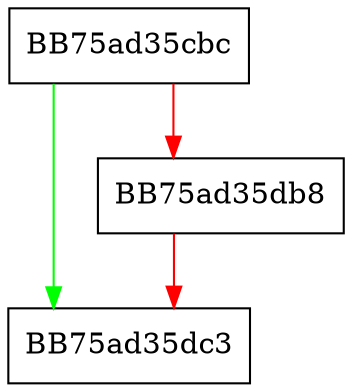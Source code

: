 digraph Connect {
  node [shape="box"];
  graph [splines=ortho];
  BB75ad35cbc -> BB75ad35dc3 [color="green"];
  BB75ad35cbc -> BB75ad35db8 [color="red"];
  BB75ad35db8 -> BB75ad35dc3 [color="red"];
}